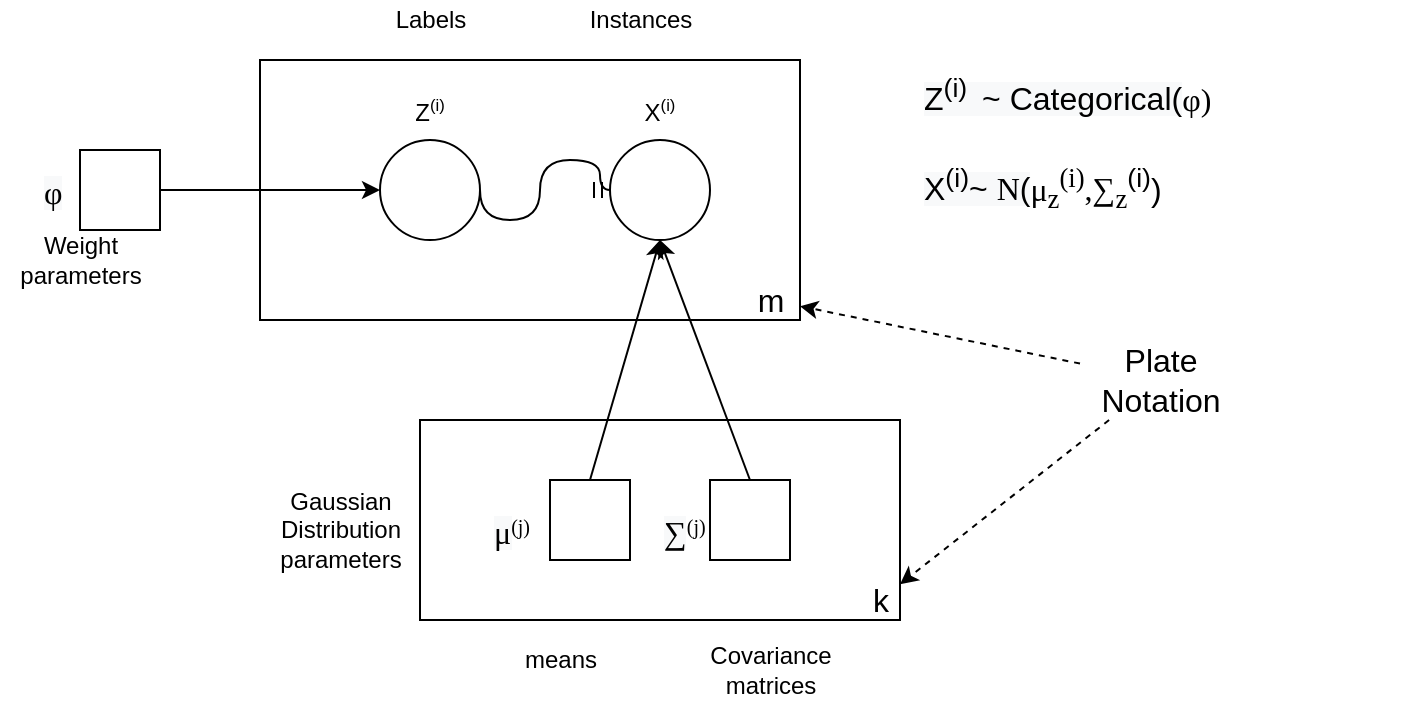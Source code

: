 <mxfile version="15.4.0" type="device"><diagram id="MOAPVUxXBPsRDunj4FCP" name="第 1 页"><mxGraphModel dx="565" dy="693" grid="1" gridSize="10" guides="1" tooltips="1" connect="1" arrows="1" fold="1" page="1" pageScale="1" pageWidth="1169" pageHeight="827" math="1" shadow="0"><root><mxCell id="0"/><mxCell id="1" parent="0"/><mxCell id="D8nEaHhoz7YzKo31jmZR-18" value="" style="rounded=0;whiteSpace=wrap;html=1;" vertex="1" parent="1"><mxGeometry x="440" y="390" width="240" height="100" as="geometry"/></mxCell><mxCell id="D8nEaHhoz7YzKo31jmZR-6" value="" style="rounded=0;whiteSpace=wrap;html=1;" vertex="1" parent="1"><mxGeometry x="360" y="210" width="270" height="130" as="geometry"/></mxCell><mxCell id="D8nEaHhoz7YzKo31jmZR-44" style="rounded=0;orthogonalLoop=1;jettySize=auto;html=1;exitX=0.5;exitY=0;exitDx=0;exitDy=0;entryX=0.5;entryY=1;entryDx=0;entryDy=0;" edge="1" parent="1" source="D8nEaHhoz7YzKo31jmZR-10" target="D8nEaHhoz7YzKo31jmZR-22"><mxGeometry relative="1" as="geometry"/></mxCell><mxCell id="D8nEaHhoz7YzKo31jmZR-10" value="" style="whiteSpace=wrap;html=1;aspect=fixed;" vertex="1" parent="1"><mxGeometry x="505" y="420" width="40" height="40" as="geometry"/></mxCell><mxCell id="D8nEaHhoz7YzKo31jmZR-46" style="edgeStyle=none;rounded=0;orthogonalLoop=1;jettySize=auto;html=1;exitX=0.5;exitY=0;exitDx=0;exitDy=0;entryX=0.5;entryY=1;entryDx=0;entryDy=0;" edge="1" parent="1" source="D8nEaHhoz7YzKo31jmZR-12" target="D8nEaHhoz7YzKo31jmZR-22"><mxGeometry relative="1" as="geometry"/></mxCell><mxCell id="D8nEaHhoz7YzKo31jmZR-12" value="" style="whiteSpace=wrap;html=1;aspect=fixed;" vertex="1" parent="1"><mxGeometry x="585" y="420" width="40" height="40" as="geometry"/></mxCell><mxCell id="D8nEaHhoz7YzKo31jmZR-43" style="edgeStyle=orthogonalEdgeStyle;rounded=0;orthogonalLoop=1;jettySize=auto;html=1;exitX=1;exitY=0.5;exitDx=0;exitDy=0;" edge="1" parent="1" source="D8nEaHhoz7YzKo31jmZR-13" target="D8nEaHhoz7YzKo31jmZR-23"><mxGeometry relative="1" as="geometry"/></mxCell><mxCell id="D8nEaHhoz7YzKo31jmZR-13" value="" style="whiteSpace=wrap;html=1;aspect=fixed;" vertex="1" parent="1"><mxGeometry x="270" y="255" width="40" height="40" as="geometry"/></mxCell><mxCell id="D8nEaHhoz7YzKo31jmZR-22" value="" style="ellipse;whiteSpace=wrap;html=1;aspect=fixed;" vertex="1" parent="1"><mxGeometry x="535" y="250" width="50" height="50" as="geometry"/></mxCell><mxCell id="D8nEaHhoz7YzKo31jmZR-51" style="edgeStyle=orthogonalEdgeStyle;rounded=0;orthogonalLoop=1;jettySize=auto;html=1;exitX=1;exitY=0.5;exitDx=0;exitDy=0;curved=1;entryX=0;entryY=0.5;entryDx=0;entryDy=0;endArrow=ERmandOne;endFill=0;" edge="1" parent="1" source="D8nEaHhoz7YzKo31jmZR-23" target="D8nEaHhoz7YzKo31jmZR-22"><mxGeometry relative="1" as="geometry"><Array as="points"><mxPoint x="470" y="290"/><mxPoint x="500" y="290"/><mxPoint x="500" y="260"/><mxPoint x="530" y="260"/><mxPoint x="530" y="275"/></Array></mxGeometry></mxCell><mxCell id="D8nEaHhoz7YzKo31jmZR-23" value="" style="ellipse;whiteSpace=wrap;html=1;aspect=fixed;" vertex="1" parent="1"><mxGeometry x="420" y="250" width="50" height="50" as="geometry"/></mxCell><mxCell id="D8nEaHhoz7YzKo31jmZR-26" value="X&lt;span style=&quot;font-size: 10px&quot;&gt;&lt;sup&gt;(i)&lt;/sup&gt;&lt;/span&gt;" style="text;html=1;strokeColor=none;fillColor=none;align=center;verticalAlign=middle;whiteSpace=wrap;rounded=0;" vertex="1" parent="1"><mxGeometry x="530" y="220" width="60" height="30" as="geometry"/></mxCell><mxCell id="D8nEaHhoz7YzKo31jmZR-27" value="Z&lt;span style=&quot;font-size: 10px&quot;&gt;&lt;sup&gt;(i)&lt;/sup&gt;&lt;/span&gt;" style="text;html=1;strokeColor=none;fillColor=none;align=center;verticalAlign=middle;whiteSpace=wrap;rounded=0;" vertex="1" parent="1"><mxGeometry x="415" y="220" width="60" height="30" as="geometry"/></mxCell><mxCell id="D8nEaHhoz7YzKo31jmZR-28" value="&lt;meta charset=&quot;utf-8&quot;&gt;&lt;span style=&quot;color: rgb(0, 0, 0); font-family: &amp;quot;microsoft yahei&amp;quot;; font-size: 16px; font-style: normal; font-weight: 400; letter-spacing: normal; text-align: center; text-indent: 0px; text-transform: none; word-spacing: 0px; background-color: rgb(248, 249, 250); display: inline; float: none;&quot;&gt;μ&lt;/span&gt;&lt;sup style=&quot;color: rgb(0, 0, 0); font-family: &amp;quot;microsoft yahei&amp;quot;; font-style: normal; font-weight: 400; letter-spacing: normal; text-align: center; text-indent: 0px; text-transform: none; word-spacing: 0px;&quot;&gt;(j)&lt;/sup&gt;" style="text;whiteSpace=wrap;html=1;" vertex="1" parent="1"><mxGeometry x="475" y="430" width="50" height="30" as="geometry"/></mxCell><mxCell id="D8nEaHhoz7YzKo31jmZR-29" value="&lt;span style=&quot;color: rgb(0 , 0 , 0) ; font-family: &amp;#34;microsoft yahei&amp;#34; ; font-size: 16px ; font-style: normal ; font-weight: 400 ; letter-spacing: normal ; text-align: center ; text-indent: 0px ; text-transform: none ; word-spacing: 0px ; background-color: rgb(248 , 249 , 250) ; display: inline ; float: none&quot;&gt;&lt;span&gt;∑&lt;/span&gt;&lt;/span&gt;&lt;sup style=&quot;color: rgb(0 , 0 , 0) ; font-family: &amp;#34;microsoft yahei&amp;#34; ; font-style: normal ; font-weight: 400 ; letter-spacing: normal ; text-align: center ; text-indent: 0px ; text-transform: none ; word-spacing: 0px&quot;&gt;(j)&lt;/sup&gt;" style="text;whiteSpace=wrap;html=1;" vertex="1" parent="1"><mxGeometry x="560" y="430" width="45" height="30" as="geometry"/></mxCell><mxCell id="D8nEaHhoz7YzKo31jmZR-30" value="&lt;span style=&quot;color: rgb(0 , 0 , 0) ; font-family: &amp;#34;microsoft yahei&amp;#34; ; font-size: 16px ; font-style: normal ; font-weight: 400 ; letter-spacing: normal ; text-align: center ; text-indent: 0px ; text-transform: none ; word-spacing: 0px ; background-color: rgb(248 , 249 , 250) ; display: inline ; float: none&quot;&gt;φ&lt;br&gt;&lt;br&gt;&lt;/span&gt;" style="text;whiteSpace=wrap;html=1;" vertex="1" parent="1"><mxGeometry x="250" y="260" width="20" height="30" as="geometry"/></mxCell><mxCell id="D8nEaHhoz7YzKo31jmZR-31" value="Weight&lt;br&gt;parameters" style="text;html=1;align=center;verticalAlign=middle;resizable=0;points=[];autosize=1;strokeColor=none;fillColor=none;" vertex="1" parent="1"><mxGeometry x="230" y="295" width="80" height="30" as="geometry"/></mxCell><mxCell id="D8nEaHhoz7YzKo31jmZR-32" value="Labels" style="text;html=1;align=center;verticalAlign=middle;resizable=0;points=[];autosize=1;strokeColor=none;fillColor=none;" vertex="1" parent="1"><mxGeometry x="420" y="180" width="50" height="20" as="geometry"/></mxCell><mxCell id="D8nEaHhoz7YzKo31jmZR-33" value="Instances" style="text;html=1;align=center;verticalAlign=middle;resizable=0;points=[];autosize=1;strokeColor=none;fillColor=none;" vertex="1" parent="1"><mxGeometry x="515" y="180" width="70" height="20" as="geometry"/></mxCell><mxCell id="D8nEaHhoz7YzKo31jmZR-34" value="&lt;font style=&quot;font-size: 16px&quot;&gt;&lt;span style=&quot;color: rgb(0 , 0 , 0) ; font-family: &amp;#34;helvetica&amp;#34; ; font-style: normal ; font-weight: 400 ; letter-spacing: normal ; text-align: center ; text-indent: 0px ; text-transform: none ; word-spacing: 0px ; background-color: rgb(248 , 249 , 250) ; display: inline ; float: none&quot;&gt;Z&lt;/span&gt;&lt;span style=&quot;color: rgb(0 , 0 , 0) ; font-family: &amp;#34;helvetica&amp;#34; ; font-style: normal ; font-weight: 400 ; letter-spacing: normal ; text-align: center ; text-indent: 0px ; text-transform: none ; word-spacing: 0px ; background-color: rgb(248 , 249 , 250)&quot;&gt;&lt;sup&gt;(i)&amp;nbsp; &lt;/sup&gt;~ Categorical(&lt;/span&gt;&lt;span style=&quot;font-family: &amp;#34;microsoft yahei&amp;#34; ; text-align: center&quot;&gt;φ)&lt;/span&gt;&lt;/font&gt;&lt;span style=&quot;color: rgb(0 , 0 , 0) ; font-family: &amp;#34;helvetica&amp;#34; ; font-style: normal ; font-weight: 400 ; letter-spacing: normal ; text-align: center ; text-indent: 0px ; text-transform: none ; word-spacing: 0px ; background-color: rgb(248 , 249 , 250) ; font-size: 10px&quot;&gt;&lt;br&gt;&lt;/span&gt;" style="text;whiteSpace=wrap;html=1;" vertex="1" parent="1"><mxGeometry x="690" y="210" width="170" height="30" as="geometry"/></mxCell><mxCell id="D8nEaHhoz7YzKo31jmZR-35" value="&lt;font style=&quot;font-size: 16px&quot;&gt;&lt;span style=&quot;color: rgb(0 , 0 , 0) ; font-family: &amp;#34;helvetica&amp;#34; ; font-style: normal ; font-weight: 400 ; letter-spacing: normal ; text-align: center ; text-indent: 0px ; text-transform: none ; word-spacing: 0px ; background-color: rgb(248 , 249 , 250) ; display: inline ; float: none&quot;&gt;X&lt;/span&gt;&lt;span style=&quot;color: rgb(0 , 0 , 0) ; font-family: &amp;#34;helvetica&amp;#34; ; font-style: normal ; font-weight: 400 ; letter-spacing: normal ; text-align: center ; text-indent: 0px ; text-transform: none ; word-spacing: 0px ; background-color: rgb(248 , 249 , 250)&quot;&gt;&lt;sup&gt;(i)&lt;/sup&gt;~ &lt;/span&gt;&lt;span style=&quot;color: rgb(0 , 0 , 0) ; font-style: normal ; font-weight: 400 ; letter-spacing: normal ; text-align: center ; text-indent: 0px ; text-transform: none ; word-spacing: 0px ; background-color: rgb(248 , 249 , 250)&quot;&gt;&lt;font face=&quot;Times New Roman&quot; style=&quot;font-size: 16px&quot;&gt;N&lt;/font&gt;&lt;/span&gt;&lt;span style=&quot;color: rgb(0 , 0 , 0) ; font-family: &amp;#34;helvetica&amp;#34; ; font-style: normal ; font-weight: 400 ; letter-spacing: normal ; text-align: center ; text-indent: 0px ; text-transform: none ; word-spacing: 0px ; background-color: rgb(248 , 249 , 250)&quot;&gt;(&lt;/span&gt;&lt;span style=&quot;font-family: &amp;#34;microsoft yahei&amp;#34; ; text-align: center&quot;&gt;μ&lt;/span&gt;&lt;span style=&quot;font-family: &amp;#34;microsoft yahei&amp;#34; ; text-align: center&quot;&gt;&lt;sub&gt;z&lt;/sub&gt;&lt;sup&gt;(i)&lt;/sup&gt;,&lt;/span&gt;&lt;span style=&quot;text-align: center&quot;&gt;&lt;font face=&quot;microsoft yahei&quot; style=&quot;font-size: 16px&quot;&gt;∑&lt;/font&gt;&lt;sub style=&quot;font-family: &amp;#34;microsoft yahei&amp;#34;&quot;&gt;z&lt;/sub&gt;&lt;font face=&quot;helvetica&quot; style=&quot;font-size: 16px&quot;&gt;&lt;sup&gt;(i)&lt;/sup&gt;&lt;/font&gt;&lt;/span&gt;&lt;span style=&quot;font-family: &amp;#34;helvetica&amp;#34; ; text-align: center&quot;&gt;)&lt;/span&gt;&lt;span style=&quot;text-align: center&quot;&gt;&lt;font face=&quot;helvetica&quot; style=&quot;font-size: 16px&quot;&gt;&lt;sup&gt;&lt;br style=&quot;font-size: 16px&quot;&gt;&amp;nbsp;&lt;/sup&gt;&lt;/font&gt;&lt;/span&gt;&lt;/font&gt;" style="text;whiteSpace=wrap;html=1;" vertex="1" parent="1"><mxGeometry x="690" y="255" width="250" height="30" as="geometry"/></mxCell><mxCell id="D8nEaHhoz7YzKo31jmZR-37" value="&lt;font style=&quot;font-size: 16px&quot;&gt;m&lt;/font&gt;" style="text;html=1;align=center;verticalAlign=middle;resizable=0;points=[];autosize=1;strokeColor=none;fillColor=none;" vertex="1" parent="1"><mxGeometry x="600" y="320" width="30" height="20" as="geometry"/></mxCell><mxCell id="D8nEaHhoz7YzKo31jmZR-38" value="&lt;font style=&quot;font-size: 16px&quot;&gt;k&lt;/font&gt;" style="text;html=1;align=center;verticalAlign=middle;resizable=0;points=[];autosize=1;strokeColor=none;fillColor=none;" vertex="1" parent="1"><mxGeometry x="660" y="470" width="20" height="20" as="geometry"/></mxCell><mxCell id="D8nEaHhoz7YzKo31jmZR-49" style="edgeStyle=none;rounded=0;orthogonalLoop=1;jettySize=auto;html=1;dashed=1;" edge="1" parent="1" source="D8nEaHhoz7YzKo31jmZR-39" target="D8nEaHhoz7YzKo31jmZR-38"><mxGeometry relative="1" as="geometry"/></mxCell><mxCell id="D8nEaHhoz7YzKo31jmZR-50" style="edgeStyle=none;rounded=0;orthogonalLoop=1;jettySize=auto;html=1;dashed=1;" edge="1" parent="1" source="D8nEaHhoz7YzKo31jmZR-39" target="D8nEaHhoz7YzKo31jmZR-37"><mxGeometry relative="1" as="geometry"/></mxCell><mxCell id="D8nEaHhoz7YzKo31jmZR-39" value="&lt;font style=&quot;font-size: 16px&quot;&gt;Plate&lt;br&gt;Notation&lt;/font&gt;" style="text;html=1;align=center;verticalAlign=middle;resizable=0;points=[];autosize=1;strokeColor=none;fillColor=none;" vertex="1" parent="1"><mxGeometry x="770" y="350" width="80" height="40" as="geometry"/></mxCell><mxCell id="D8nEaHhoz7YzKo31jmZR-40" value="Gaussian&lt;br&gt;Distribution&lt;br&gt;parameters" style="text;html=1;align=center;verticalAlign=middle;resizable=0;points=[];autosize=1;strokeColor=none;fillColor=none;" vertex="1" parent="1"><mxGeometry x="360" y="420" width="80" height="50" as="geometry"/></mxCell><mxCell id="D8nEaHhoz7YzKo31jmZR-41" value="means" style="text;html=1;align=center;verticalAlign=middle;resizable=0;points=[];autosize=1;strokeColor=none;fillColor=none;" vertex="1" parent="1"><mxGeometry x="485" y="500" width="50" height="20" as="geometry"/></mxCell><mxCell id="D8nEaHhoz7YzKo31jmZR-42" value="Covariance&lt;br&gt;matrices" style="text;html=1;align=center;verticalAlign=middle;resizable=0;points=[];autosize=1;strokeColor=none;fillColor=none;" vertex="1" parent="1"><mxGeometry x="575" y="500" width="80" height="30" as="geometry"/></mxCell></root></mxGraphModel></diagram></mxfile>
